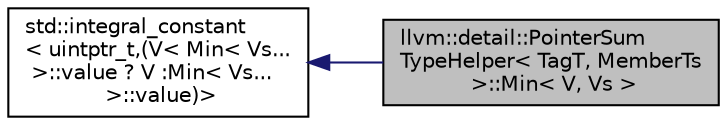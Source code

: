 digraph "llvm::detail::PointerSumTypeHelper&lt; TagT, MemberTs &gt;::Min&lt; V, Vs &gt;"
{
 // LATEX_PDF_SIZE
  bgcolor="transparent";
  edge [fontname="Helvetica",fontsize="10",labelfontname="Helvetica",labelfontsize="10"];
  node [fontname="Helvetica",fontsize="10",shape="box"];
  rankdir="LR";
  Node1 [label="llvm::detail::PointerSum\lTypeHelper\< TagT, MemberTs\l \>::Min\< V, Vs \>",height=0.2,width=0.4,color="black", fillcolor="grey75", style="filled", fontcolor="black",tooltip=" "];
  Node2 -> Node1 [dir="back",color="midnightblue",fontsize="10",style="solid",fontname="Helvetica"];
  Node2 [label="std::integral_constant\l\< uintptr_t,(V\< Min\< Vs...\l \>::value ? V :Min\< Vs...\l \>::value)\>",height=0.2,width=0.4,color="black",URL="$classstd_1_1integral__constant_3_01uintptr__t_00_07V_3_01Min_3_01Vs_8_8_8_01_4_1_1value_01_04_01f14d870f0860e640261ade2f551e1a93.html",tooltip=" "];
}
